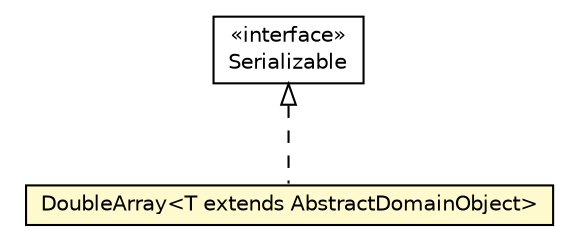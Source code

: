 #!/usr/local/bin/dot
#
# Class diagram 
# Generated by UMLGraph version 5.1 (http://www.umlgraph.org/)
#

digraph G {
	edge [fontname="Helvetica",fontsize=10,labelfontname="Helvetica",labelfontsize=10];
	node [fontname="Helvetica",fontsize=10,shape=plaintext];
	nodesep=0.25;
	ranksep=0.5;
	// pt.ist.fenixframework.core.adt.bplustree.DoubleArray<T extends pt.ist.fenixframework.core.AbstractDomainObject>
	c27456 [label=<<table title="pt.ist.fenixframework.core.adt.bplustree.DoubleArray" border="0" cellborder="1" cellspacing="0" cellpadding="2" port="p" bgcolor="lemonChiffon" href="./DoubleArray.html">
		<tr><td><table border="0" cellspacing="0" cellpadding="1">
<tr><td align="center" balign="center"> DoubleArray&lt;T extends AbstractDomainObject&gt; </td></tr>
		</table></td></tr>
		</table>>, fontname="Helvetica", fontcolor="black", fontsize=10.0];
	//pt.ist.fenixframework.core.adt.bplustree.DoubleArray<T extends pt.ist.fenixframework.core.AbstractDomainObject> implements java.io.Serializable
	c27502:p -> c27456:p [dir=back,arrowtail=empty,style=dashed];
	// java.io.Serializable
	c27502 [label=<<table title="java.io.Serializable" border="0" cellborder="1" cellspacing="0" cellpadding="2" port="p" href="http://java.sun.com/j2se/1.4.2/docs/api/java/io/Serializable.html">
		<tr><td><table border="0" cellspacing="0" cellpadding="1">
<tr><td align="center" balign="center"> &#171;interface&#187; </td></tr>
<tr><td align="center" balign="center"> Serializable </td></tr>
		</table></td></tr>
		</table>>, fontname="Helvetica", fontcolor="black", fontsize=10.0];
}

